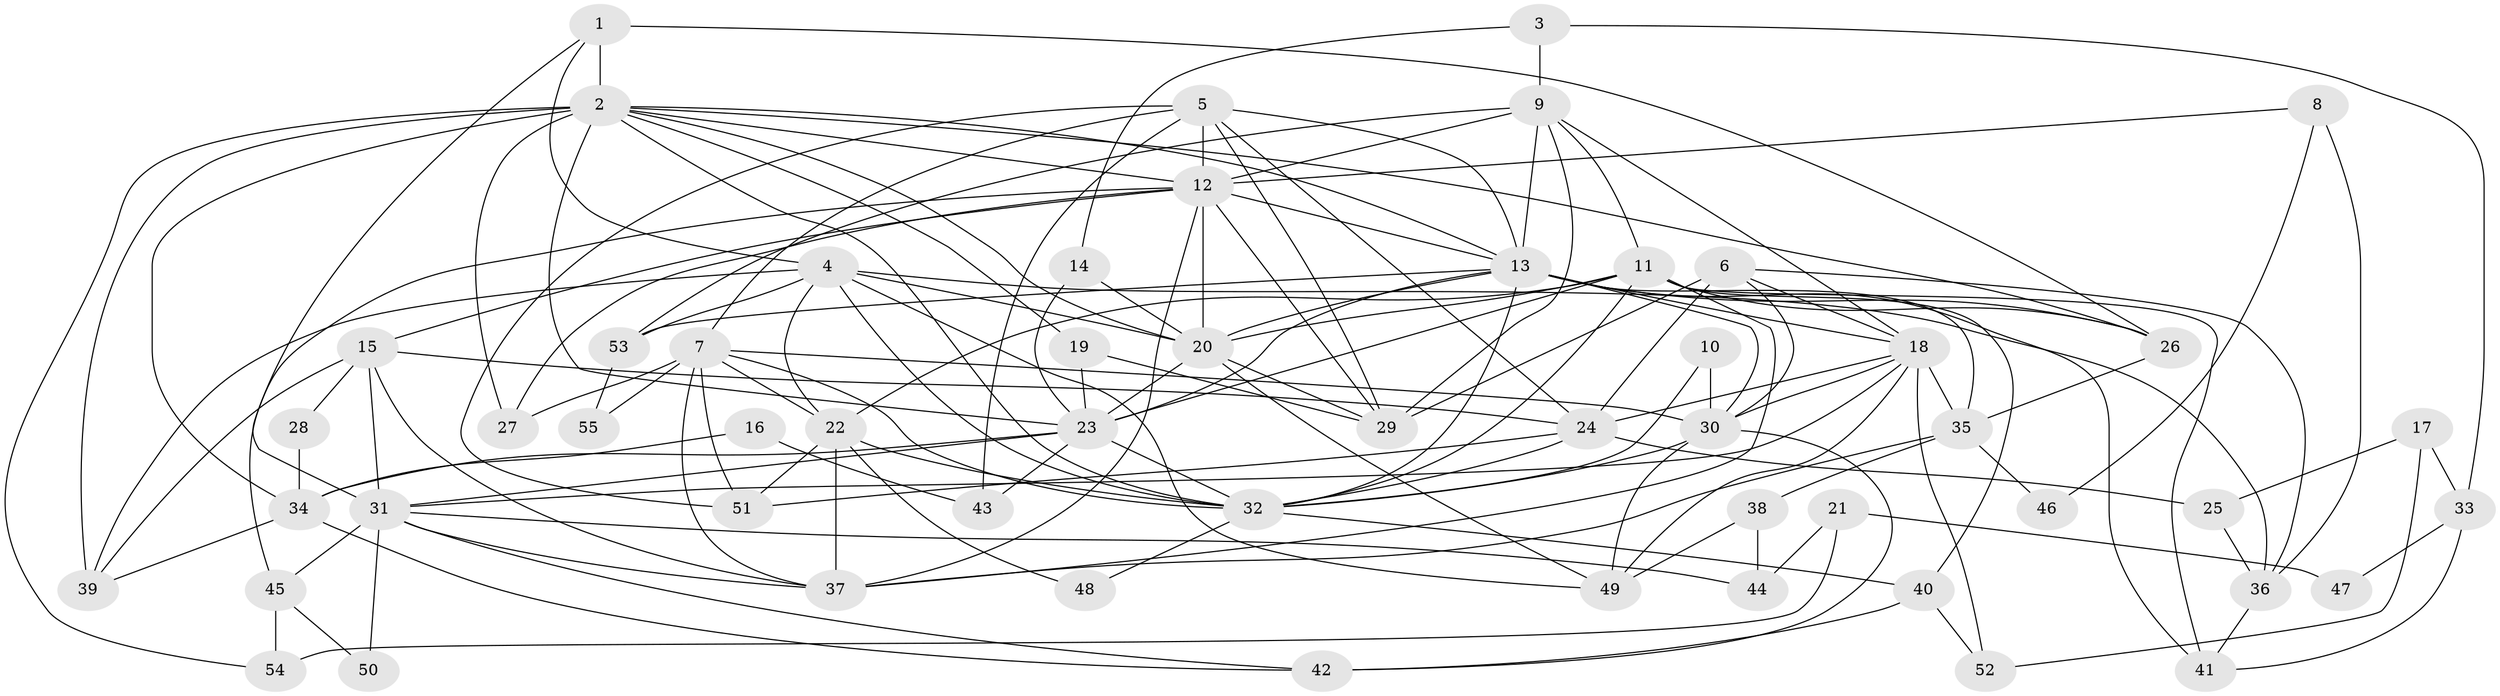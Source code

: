 // original degree distribution, {3: 0.3211009174311927, 6: 0.12844036697247707, 2: 0.11009174311926606, 5: 0.1559633027522936, 4: 0.24770642201834864, 7: 0.027522935779816515, 9: 0.009174311926605505}
// Generated by graph-tools (version 1.1) at 2025/35/03/09/25 02:35:53]
// undirected, 55 vertices, 144 edges
graph export_dot {
graph [start="1"]
  node [color=gray90,style=filled];
  1;
  2;
  3;
  4;
  5;
  6;
  7;
  8;
  9;
  10;
  11;
  12;
  13;
  14;
  15;
  16;
  17;
  18;
  19;
  20;
  21;
  22;
  23;
  24;
  25;
  26;
  27;
  28;
  29;
  30;
  31;
  32;
  33;
  34;
  35;
  36;
  37;
  38;
  39;
  40;
  41;
  42;
  43;
  44;
  45;
  46;
  47;
  48;
  49;
  50;
  51;
  52;
  53;
  54;
  55;
  1 -- 2 [weight=2.0];
  1 -- 4 [weight=1.0];
  1 -- 26 [weight=1.0];
  1 -- 31 [weight=1.0];
  2 -- 12 [weight=1.0];
  2 -- 13 [weight=1.0];
  2 -- 19 [weight=1.0];
  2 -- 20 [weight=1.0];
  2 -- 23 [weight=2.0];
  2 -- 26 [weight=2.0];
  2 -- 27 [weight=1.0];
  2 -- 32 [weight=2.0];
  2 -- 34 [weight=1.0];
  2 -- 39 [weight=1.0];
  2 -- 54 [weight=1.0];
  3 -- 9 [weight=1.0];
  3 -- 14 [weight=1.0];
  3 -- 33 [weight=1.0];
  4 -- 20 [weight=1.0];
  4 -- 22 [weight=1.0];
  4 -- 32 [weight=1.0];
  4 -- 36 [weight=1.0];
  4 -- 39 [weight=1.0];
  4 -- 49 [weight=1.0];
  4 -- 53 [weight=1.0];
  5 -- 7 [weight=3.0];
  5 -- 12 [weight=1.0];
  5 -- 13 [weight=1.0];
  5 -- 24 [weight=2.0];
  5 -- 29 [weight=2.0];
  5 -- 43 [weight=1.0];
  5 -- 51 [weight=1.0];
  6 -- 18 [weight=1.0];
  6 -- 24 [weight=2.0];
  6 -- 29 [weight=1.0];
  6 -- 30 [weight=1.0];
  6 -- 36 [weight=1.0];
  7 -- 22 [weight=1.0];
  7 -- 27 [weight=1.0];
  7 -- 30 [weight=1.0];
  7 -- 32 [weight=2.0];
  7 -- 37 [weight=1.0];
  7 -- 51 [weight=1.0];
  7 -- 55 [weight=1.0];
  8 -- 12 [weight=1.0];
  8 -- 36 [weight=1.0];
  8 -- 46 [weight=1.0];
  9 -- 11 [weight=1.0];
  9 -- 12 [weight=2.0];
  9 -- 13 [weight=2.0];
  9 -- 18 [weight=1.0];
  9 -- 29 [weight=1.0];
  9 -- 53 [weight=1.0];
  10 -- 30 [weight=1.0];
  10 -- 32 [weight=1.0];
  11 -- 20 [weight=1.0];
  11 -- 22 [weight=1.0];
  11 -- 23 [weight=1.0];
  11 -- 26 [weight=1.0];
  11 -- 32 [weight=1.0];
  11 -- 37 [weight=1.0];
  11 -- 40 [weight=1.0];
  11 -- 41 [weight=1.0];
  12 -- 13 [weight=1.0];
  12 -- 15 [weight=1.0];
  12 -- 20 [weight=1.0];
  12 -- 27 [weight=2.0];
  12 -- 29 [weight=2.0];
  12 -- 37 [weight=1.0];
  12 -- 45 [weight=1.0];
  13 -- 18 [weight=2.0];
  13 -- 20 [weight=1.0];
  13 -- 23 [weight=1.0];
  13 -- 26 [weight=1.0];
  13 -- 30 [weight=1.0];
  13 -- 32 [weight=1.0];
  13 -- 35 [weight=1.0];
  13 -- 41 [weight=1.0];
  13 -- 53 [weight=1.0];
  14 -- 20 [weight=1.0];
  14 -- 23 [weight=1.0];
  15 -- 24 [weight=1.0];
  15 -- 28 [weight=1.0];
  15 -- 31 [weight=1.0];
  15 -- 37 [weight=1.0];
  15 -- 39 [weight=1.0];
  16 -- 34 [weight=1.0];
  16 -- 43 [weight=1.0];
  17 -- 25 [weight=1.0];
  17 -- 33 [weight=1.0];
  17 -- 52 [weight=1.0];
  18 -- 24 [weight=1.0];
  18 -- 30 [weight=2.0];
  18 -- 31 [weight=1.0];
  18 -- 35 [weight=1.0];
  18 -- 49 [weight=1.0];
  18 -- 52 [weight=1.0];
  19 -- 23 [weight=1.0];
  19 -- 29 [weight=1.0];
  20 -- 23 [weight=1.0];
  20 -- 29 [weight=1.0];
  20 -- 49 [weight=1.0];
  21 -- 44 [weight=1.0];
  21 -- 47 [weight=1.0];
  21 -- 54 [weight=1.0];
  22 -- 32 [weight=1.0];
  22 -- 37 [weight=1.0];
  22 -- 48 [weight=1.0];
  22 -- 51 [weight=1.0];
  23 -- 31 [weight=1.0];
  23 -- 32 [weight=2.0];
  23 -- 34 [weight=1.0];
  23 -- 43 [weight=1.0];
  24 -- 25 [weight=1.0];
  24 -- 32 [weight=1.0];
  24 -- 51 [weight=1.0];
  25 -- 36 [weight=1.0];
  26 -- 35 [weight=1.0];
  28 -- 34 [weight=1.0];
  30 -- 32 [weight=1.0];
  30 -- 42 [weight=1.0];
  30 -- 49 [weight=1.0];
  31 -- 37 [weight=1.0];
  31 -- 42 [weight=1.0];
  31 -- 44 [weight=1.0];
  31 -- 45 [weight=1.0];
  31 -- 50 [weight=1.0];
  32 -- 40 [weight=1.0];
  32 -- 48 [weight=1.0];
  33 -- 41 [weight=1.0];
  33 -- 47 [weight=1.0];
  34 -- 39 [weight=1.0];
  34 -- 42 [weight=1.0];
  35 -- 37 [weight=1.0];
  35 -- 38 [weight=1.0];
  35 -- 46 [weight=1.0];
  36 -- 41 [weight=1.0];
  38 -- 44 [weight=1.0];
  38 -- 49 [weight=1.0];
  40 -- 42 [weight=1.0];
  40 -- 52 [weight=1.0];
  45 -- 50 [weight=1.0];
  45 -- 54 [weight=1.0];
  53 -- 55 [weight=1.0];
}
